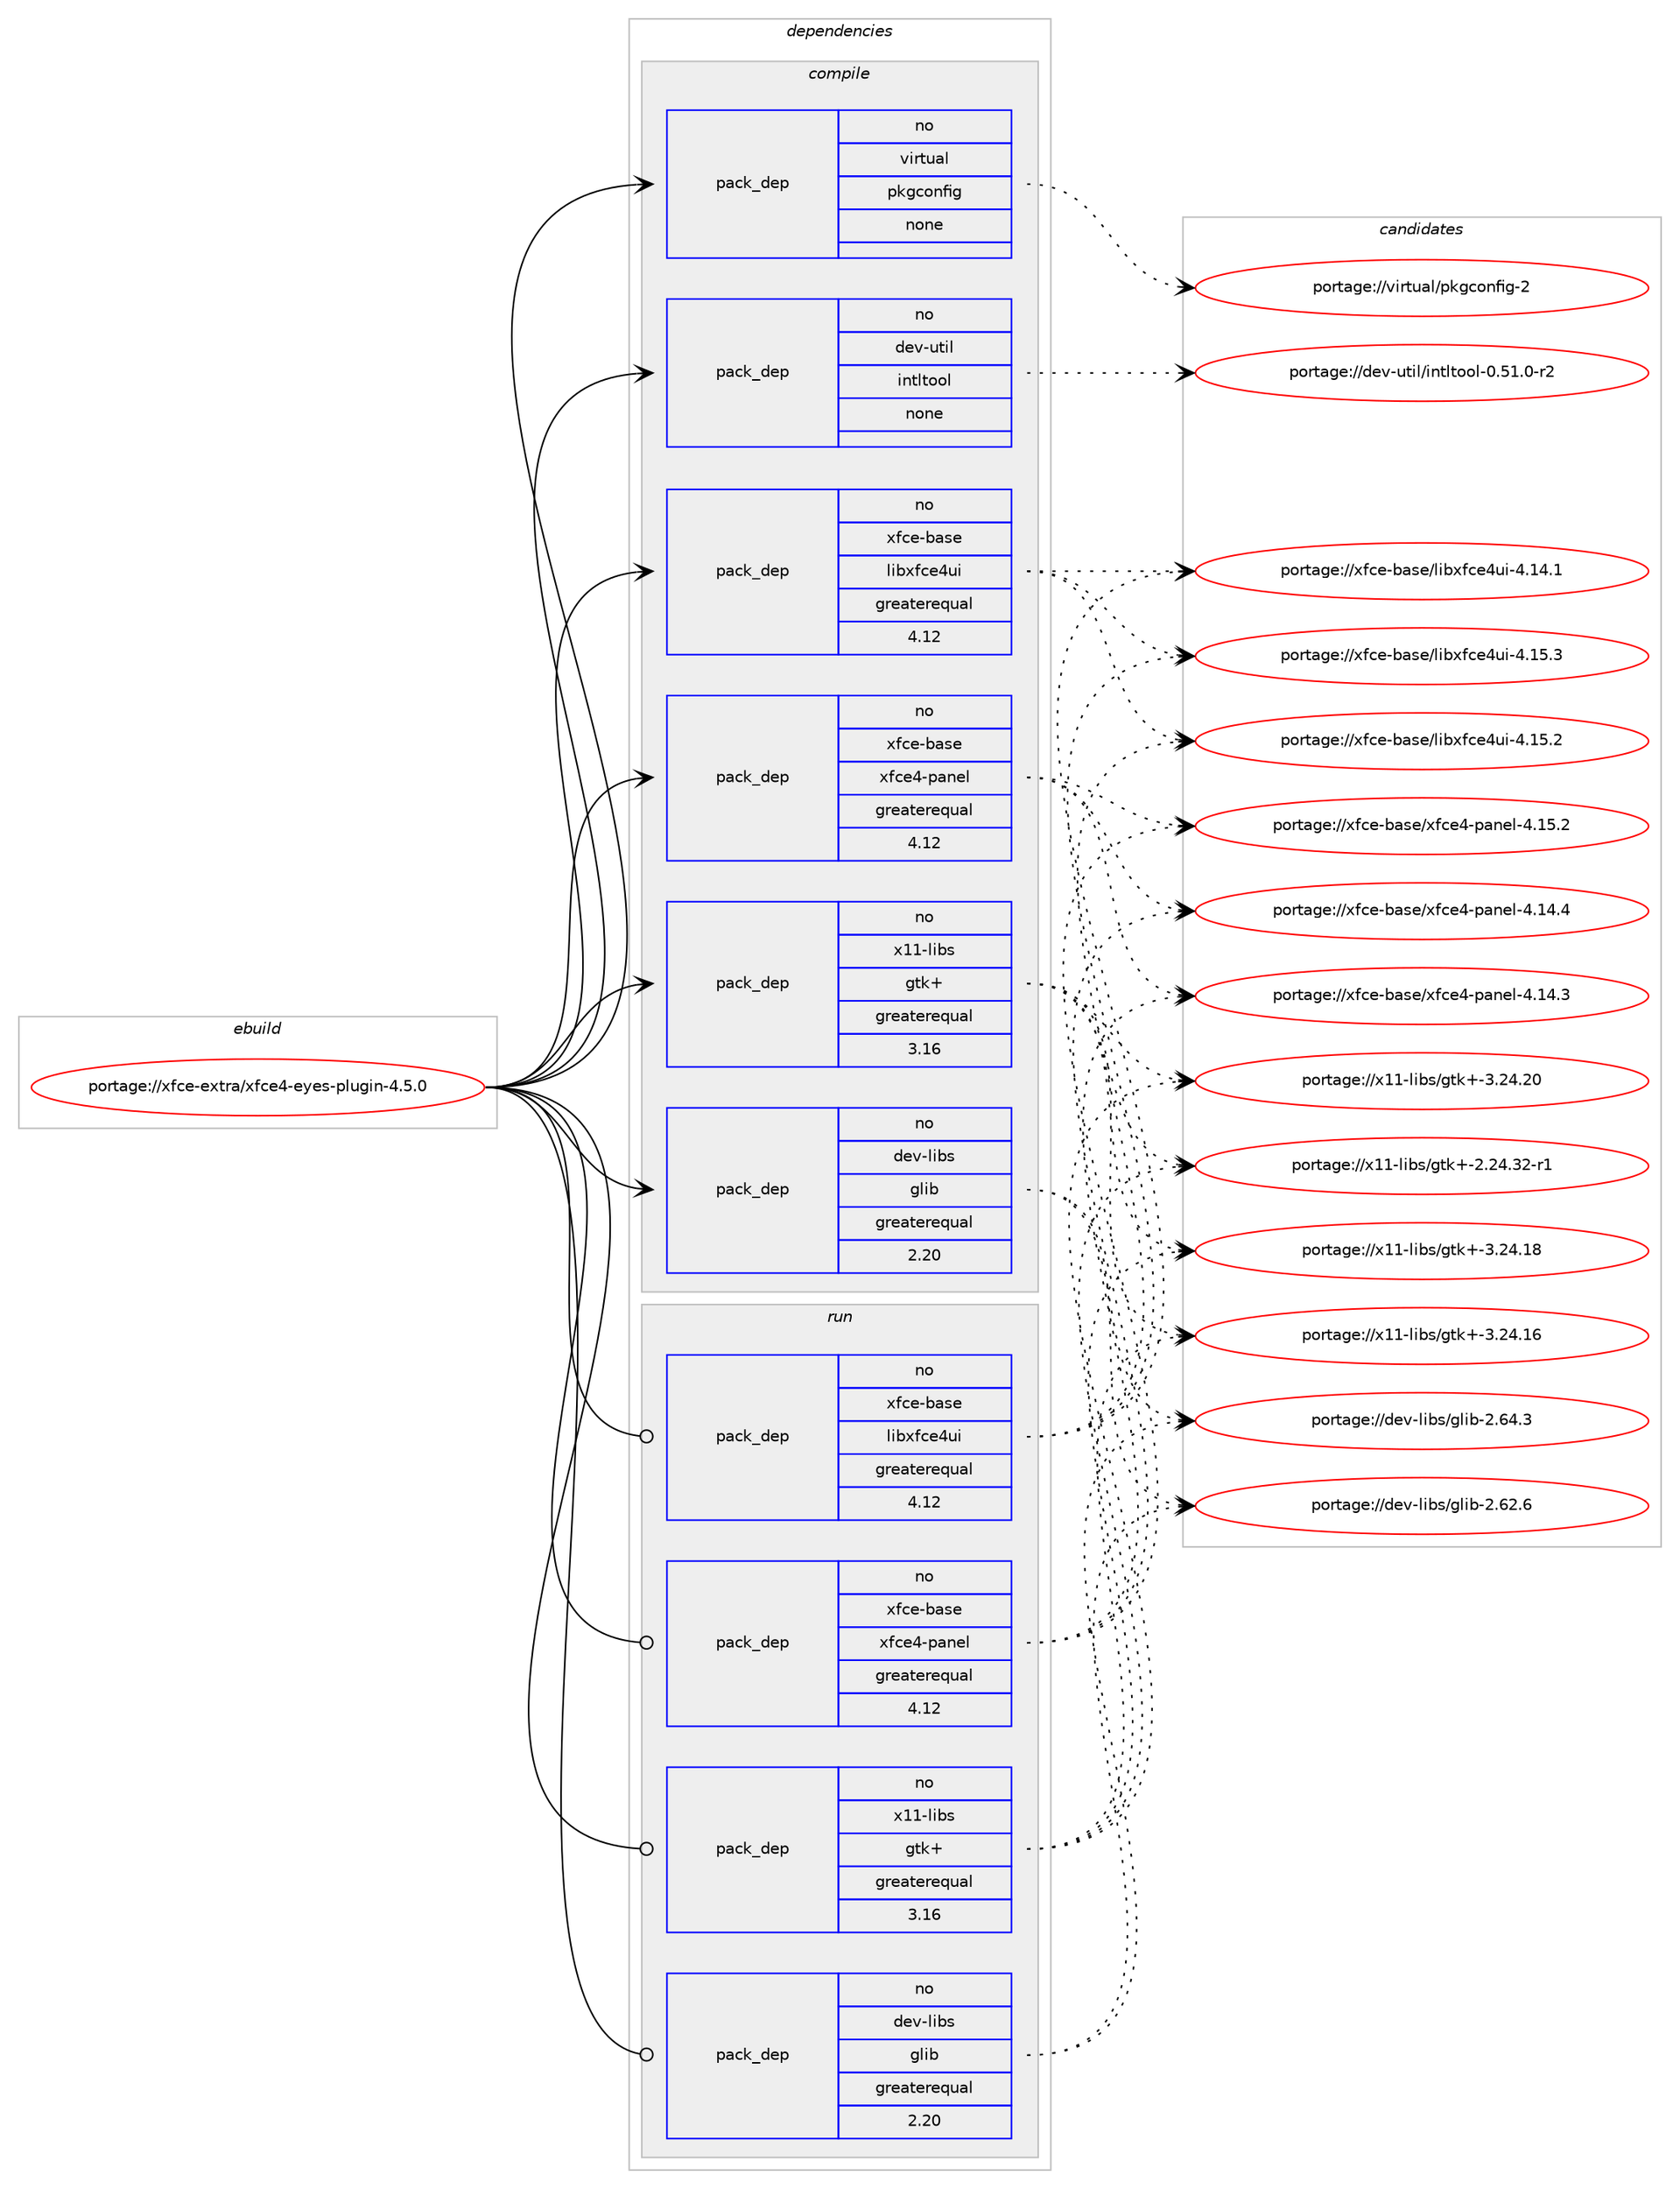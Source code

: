 digraph prolog {

# *************
# Graph options
# *************

newrank=true;
concentrate=true;
compound=true;
graph [rankdir=LR,fontname=Helvetica,fontsize=10,ranksep=1.5];#, ranksep=2.5, nodesep=0.2];
edge  [arrowhead=vee];
node  [fontname=Helvetica,fontsize=10];

# **********
# The ebuild
# **********

subgraph cluster_leftcol {
color=gray;
rank=same;
label=<<i>ebuild</i>>;
id [label="portage://xfce-extra/xfce4-eyes-plugin-4.5.0", color=red, width=4, href="../xfce-extra/xfce4-eyes-plugin-4.5.0.svg"];
}

# ****************
# The dependencies
# ****************

subgraph cluster_midcol {
color=gray;
label=<<i>dependencies</i>>;
subgraph cluster_compile {
fillcolor="#eeeeee";
style=filled;
label=<<i>compile</i>>;
subgraph pack298 {
dependency335 [label=<<TABLE BORDER="0" CELLBORDER="1" CELLSPACING="0" CELLPADDING="4" WIDTH="220"><TR><TD ROWSPAN="6" CELLPADDING="30">pack_dep</TD></TR><TR><TD WIDTH="110">no</TD></TR><TR><TD>dev-libs</TD></TR><TR><TD>glib</TD></TR><TR><TD>greaterequal</TD></TR><TR><TD>2.20</TD></TR></TABLE>>, shape=none, color=blue];
}
id:e -> dependency335:w [weight=20,style="solid",arrowhead="vee"];
subgraph pack299 {
dependency336 [label=<<TABLE BORDER="0" CELLBORDER="1" CELLSPACING="0" CELLPADDING="4" WIDTH="220"><TR><TD ROWSPAN="6" CELLPADDING="30">pack_dep</TD></TR><TR><TD WIDTH="110">no</TD></TR><TR><TD>dev-util</TD></TR><TR><TD>intltool</TD></TR><TR><TD>none</TD></TR><TR><TD></TD></TR></TABLE>>, shape=none, color=blue];
}
id:e -> dependency336:w [weight=20,style="solid",arrowhead="vee"];
subgraph pack300 {
dependency337 [label=<<TABLE BORDER="0" CELLBORDER="1" CELLSPACING="0" CELLPADDING="4" WIDTH="220"><TR><TD ROWSPAN="6" CELLPADDING="30">pack_dep</TD></TR><TR><TD WIDTH="110">no</TD></TR><TR><TD>virtual</TD></TR><TR><TD>pkgconfig</TD></TR><TR><TD>none</TD></TR><TR><TD></TD></TR></TABLE>>, shape=none, color=blue];
}
id:e -> dependency337:w [weight=20,style="solid",arrowhead="vee"];
subgraph pack301 {
dependency338 [label=<<TABLE BORDER="0" CELLBORDER="1" CELLSPACING="0" CELLPADDING="4" WIDTH="220"><TR><TD ROWSPAN="6" CELLPADDING="30">pack_dep</TD></TR><TR><TD WIDTH="110">no</TD></TR><TR><TD>x11-libs</TD></TR><TR><TD>gtk+</TD></TR><TR><TD>greaterequal</TD></TR><TR><TD>3.16</TD></TR></TABLE>>, shape=none, color=blue];
}
id:e -> dependency338:w [weight=20,style="solid",arrowhead="vee"];
subgraph pack302 {
dependency339 [label=<<TABLE BORDER="0" CELLBORDER="1" CELLSPACING="0" CELLPADDING="4" WIDTH="220"><TR><TD ROWSPAN="6" CELLPADDING="30">pack_dep</TD></TR><TR><TD WIDTH="110">no</TD></TR><TR><TD>xfce-base</TD></TR><TR><TD>libxfce4ui</TD></TR><TR><TD>greaterequal</TD></TR><TR><TD>4.12</TD></TR></TABLE>>, shape=none, color=blue];
}
id:e -> dependency339:w [weight=20,style="solid",arrowhead="vee"];
subgraph pack303 {
dependency340 [label=<<TABLE BORDER="0" CELLBORDER="1" CELLSPACING="0" CELLPADDING="4" WIDTH="220"><TR><TD ROWSPAN="6" CELLPADDING="30">pack_dep</TD></TR><TR><TD WIDTH="110">no</TD></TR><TR><TD>xfce-base</TD></TR><TR><TD>xfce4-panel</TD></TR><TR><TD>greaterequal</TD></TR><TR><TD>4.12</TD></TR></TABLE>>, shape=none, color=blue];
}
id:e -> dependency340:w [weight=20,style="solid",arrowhead="vee"];
}
subgraph cluster_compileandrun {
fillcolor="#eeeeee";
style=filled;
label=<<i>compile and run</i>>;
}
subgraph cluster_run {
fillcolor="#eeeeee";
style=filled;
label=<<i>run</i>>;
subgraph pack304 {
dependency341 [label=<<TABLE BORDER="0" CELLBORDER="1" CELLSPACING="0" CELLPADDING="4" WIDTH="220"><TR><TD ROWSPAN="6" CELLPADDING="30">pack_dep</TD></TR><TR><TD WIDTH="110">no</TD></TR><TR><TD>dev-libs</TD></TR><TR><TD>glib</TD></TR><TR><TD>greaterequal</TD></TR><TR><TD>2.20</TD></TR></TABLE>>, shape=none, color=blue];
}
id:e -> dependency341:w [weight=20,style="solid",arrowhead="odot"];
subgraph pack305 {
dependency342 [label=<<TABLE BORDER="0" CELLBORDER="1" CELLSPACING="0" CELLPADDING="4" WIDTH="220"><TR><TD ROWSPAN="6" CELLPADDING="30">pack_dep</TD></TR><TR><TD WIDTH="110">no</TD></TR><TR><TD>x11-libs</TD></TR><TR><TD>gtk+</TD></TR><TR><TD>greaterequal</TD></TR><TR><TD>3.16</TD></TR></TABLE>>, shape=none, color=blue];
}
id:e -> dependency342:w [weight=20,style="solid",arrowhead="odot"];
subgraph pack306 {
dependency343 [label=<<TABLE BORDER="0" CELLBORDER="1" CELLSPACING="0" CELLPADDING="4" WIDTH="220"><TR><TD ROWSPAN="6" CELLPADDING="30">pack_dep</TD></TR><TR><TD WIDTH="110">no</TD></TR><TR><TD>xfce-base</TD></TR><TR><TD>libxfce4ui</TD></TR><TR><TD>greaterequal</TD></TR><TR><TD>4.12</TD></TR></TABLE>>, shape=none, color=blue];
}
id:e -> dependency343:w [weight=20,style="solid",arrowhead="odot"];
subgraph pack307 {
dependency344 [label=<<TABLE BORDER="0" CELLBORDER="1" CELLSPACING="0" CELLPADDING="4" WIDTH="220"><TR><TD ROWSPAN="6" CELLPADDING="30">pack_dep</TD></TR><TR><TD WIDTH="110">no</TD></TR><TR><TD>xfce-base</TD></TR><TR><TD>xfce4-panel</TD></TR><TR><TD>greaterequal</TD></TR><TR><TD>4.12</TD></TR></TABLE>>, shape=none, color=blue];
}
id:e -> dependency344:w [weight=20,style="solid",arrowhead="odot"];
}
}

# **************
# The candidates
# **************

subgraph cluster_choices {
rank=same;
color=gray;
label=<<i>candidates</i>>;

subgraph choice298 {
color=black;
nodesep=1;
choice1001011184510810598115471031081059845504654524651 [label="portage://dev-libs/glib-2.64.3", color=red, width=4,href="../dev-libs/glib-2.64.3.svg"];
choice1001011184510810598115471031081059845504654504654 [label="portage://dev-libs/glib-2.62.6", color=red, width=4,href="../dev-libs/glib-2.62.6.svg"];
dependency335:e -> choice1001011184510810598115471031081059845504654524651:w [style=dotted,weight="100"];
dependency335:e -> choice1001011184510810598115471031081059845504654504654:w [style=dotted,weight="100"];
}
subgraph choice299 {
color=black;
nodesep=1;
choice1001011184511711610510847105110116108116111111108454846534946484511450 [label="portage://dev-util/intltool-0.51.0-r2", color=red, width=4,href="../dev-util/intltool-0.51.0-r2.svg"];
dependency336:e -> choice1001011184511711610510847105110116108116111111108454846534946484511450:w [style=dotted,weight="100"];
}
subgraph choice300 {
color=black;
nodesep=1;
choice1181051141161179710847112107103991111101021051034550 [label="portage://virtual/pkgconfig-2", color=red, width=4,href="../virtual/pkgconfig-2.svg"];
dependency337:e -> choice1181051141161179710847112107103991111101021051034550:w [style=dotted,weight="100"];
}
subgraph choice301 {
color=black;
nodesep=1;
choice1204949451081059811547103116107434551465052465048 [label="portage://x11-libs/gtk+-3.24.20", color=red, width=4,href="../x11-libs/gtk+-3.24.20.svg"];
choice1204949451081059811547103116107434551465052464956 [label="portage://x11-libs/gtk+-3.24.18", color=red, width=4,href="../x11-libs/gtk+-3.24.18.svg"];
choice1204949451081059811547103116107434551465052464954 [label="portage://x11-libs/gtk+-3.24.16", color=red, width=4,href="../x11-libs/gtk+-3.24.16.svg"];
choice12049494510810598115471031161074345504650524651504511449 [label="portage://x11-libs/gtk+-2.24.32-r1", color=red, width=4,href="../x11-libs/gtk+-2.24.32-r1.svg"];
dependency338:e -> choice1204949451081059811547103116107434551465052465048:w [style=dotted,weight="100"];
dependency338:e -> choice1204949451081059811547103116107434551465052464956:w [style=dotted,weight="100"];
dependency338:e -> choice1204949451081059811547103116107434551465052464954:w [style=dotted,weight="100"];
dependency338:e -> choice12049494510810598115471031161074345504650524651504511449:w [style=dotted,weight="100"];
}
subgraph choice302 {
color=black;
nodesep=1;
choice120102991014598971151014710810598120102991015211710545524649534651 [label="portage://xfce-base/libxfce4ui-4.15.3", color=red, width=4,href="../xfce-base/libxfce4ui-4.15.3.svg"];
choice120102991014598971151014710810598120102991015211710545524649534650 [label="portage://xfce-base/libxfce4ui-4.15.2", color=red, width=4,href="../xfce-base/libxfce4ui-4.15.2.svg"];
choice120102991014598971151014710810598120102991015211710545524649524649 [label="portage://xfce-base/libxfce4ui-4.14.1", color=red, width=4,href="../xfce-base/libxfce4ui-4.14.1.svg"];
dependency339:e -> choice120102991014598971151014710810598120102991015211710545524649534651:w [style=dotted,weight="100"];
dependency339:e -> choice120102991014598971151014710810598120102991015211710545524649534650:w [style=dotted,weight="100"];
dependency339:e -> choice120102991014598971151014710810598120102991015211710545524649524649:w [style=dotted,weight="100"];
}
subgraph choice303 {
color=black;
nodesep=1;
choice12010299101459897115101471201029910152451129711010110845524649534650 [label="portage://xfce-base/xfce4-panel-4.15.2", color=red, width=4,href="../xfce-base/xfce4-panel-4.15.2.svg"];
choice12010299101459897115101471201029910152451129711010110845524649524652 [label="portage://xfce-base/xfce4-panel-4.14.4", color=red, width=4,href="../xfce-base/xfce4-panel-4.14.4.svg"];
choice12010299101459897115101471201029910152451129711010110845524649524651 [label="portage://xfce-base/xfce4-panel-4.14.3", color=red, width=4,href="../xfce-base/xfce4-panel-4.14.3.svg"];
dependency340:e -> choice12010299101459897115101471201029910152451129711010110845524649534650:w [style=dotted,weight="100"];
dependency340:e -> choice12010299101459897115101471201029910152451129711010110845524649524652:w [style=dotted,weight="100"];
dependency340:e -> choice12010299101459897115101471201029910152451129711010110845524649524651:w [style=dotted,weight="100"];
}
subgraph choice304 {
color=black;
nodesep=1;
choice1001011184510810598115471031081059845504654524651 [label="portage://dev-libs/glib-2.64.3", color=red, width=4,href="../dev-libs/glib-2.64.3.svg"];
choice1001011184510810598115471031081059845504654504654 [label="portage://dev-libs/glib-2.62.6", color=red, width=4,href="../dev-libs/glib-2.62.6.svg"];
dependency341:e -> choice1001011184510810598115471031081059845504654524651:w [style=dotted,weight="100"];
dependency341:e -> choice1001011184510810598115471031081059845504654504654:w [style=dotted,weight="100"];
}
subgraph choice305 {
color=black;
nodesep=1;
choice1204949451081059811547103116107434551465052465048 [label="portage://x11-libs/gtk+-3.24.20", color=red, width=4,href="../x11-libs/gtk+-3.24.20.svg"];
choice1204949451081059811547103116107434551465052464956 [label="portage://x11-libs/gtk+-3.24.18", color=red, width=4,href="../x11-libs/gtk+-3.24.18.svg"];
choice1204949451081059811547103116107434551465052464954 [label="portage://x11-libs/gtk+-3.24.16", color=red, width=4,href="../x11-libs/gtk+-3.24.16.svg"];
choice12049494510810598115471031161074345504650524651504511449 [label="portage://x11-libs/gtk+-2.24.32-r1", color=red, width=4,href="../x11-libs/gtk+-2.24.32-r1.svg"];
dependency342:e -> choice1204949451081059811547103116107434551465052465048:w [style=dotted,weight="100"];
dependency342:e -> choice1204949451081059811547103116107434551465052464956:w [style=dotted,weight="100"];
dependency342:e -> choice1204949451081059811547103116107434551465052464954:w [style=dotted,weight="100"];
dependency342:e -> choice12049494510810598115471031161074345504650524651504511449:w [style=dotted,weight="100"];
}
subgraph choice306 {
color=black;
nodesep=1;
choice120102991014598971151014710810598120102991015211710545524649534651 [label="portage://xfce-base/libxfce4ui-4.15.3", color=red, width=4,href="../xfce-base/libxfce4ui-4.15.3.svg"];
choice120102991014598971151014710810598120102991015211710545524649534650 [label="portage://xfce-base/libxfce4ui-4.15.2", color=red, width=4,href="../xfce-base/libxfce4ui-4.15.2.svg"];
choice120102991014598971151014710810598120102991015211710545524649524649 [label="portage://xfce-base/libxfce4ui-4.14.1", color=red, width=4,href="../xfce-base/libxfce4ui-4.14.1.svg"];
dependency343:e -> choice120102991014598971151014710810598120102991015211710545524649534651:w [style=dotted,weight="100"];
dependency343:e -> choice120102991014598971151014710810598120102991015211710545524649534650:w [style=dotted,weight="100"];
dependency343:e -> choice120102991014598971151014710810598120102991015211710545524649524649:w [style=dotted,weight="100"];
}
subgraph choice307 {
color=black;
nodesep=1;
choice12010299101459897115101471201029910152451129711010110845524649534650 [label="portage://xfce-base/xfce4-panel-4.15.2", color=red, width=4,href="../xfce-base/xfce4-panel-4.15.2.svg"];
choice12010299101459897115101471201029910152451129711010110845524649524652 [label="portage://xfce-base/xfce4-panel-4.14.4", color=red, width=4,href="../xfce-base/xfce4-panel-4.14.4.svg"];
choice12010299101459897115101471201029910152451129711010110845524649524651 [label="portage://xfce-base/xfce4-panel-4.14.3", color=red, width=4,href="../xfce-base/xfce4-panel-4.14.3.svg"];
dependency344:e -> choice12010299101459897115101471201029910152451129711010110845524649534650:w [style=dotted,weight="100"];
dependency344:e -> choice12010299101459897115101471201029910152451129711010110845524649524652:w [style=dotted,weight="100"];
dependency344:e -> choice12010299101459897115101471201029910152451129711010110845524649524651:w [style=dotted,weight="100"];
}
}

}
